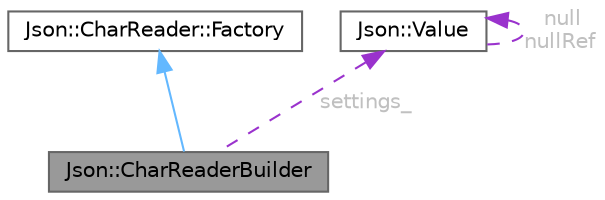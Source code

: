digraph "Json::CharReaderBuilder"
{
 // LATEX_PDF_SIZE
  bgcolor="transparent";
  edge [fontname=Helvetica,fontsize=10,labelfontname=Helvetica,labelfontsize=10];
  node [fontname=Helvetica,fontsize=10,shape=box,height=0.2,width=0.4];
  Node1 [label="Json::CharReaderBuilder",height=0.2,width=0.4,color="gray40", fillcolor="grey60", style="filled", fontcolor="black",tooltip="Build a CharReader implementation."];
  Node2 -> Node1 [dir="back",color="steelblue1",style="solid"];
  Node2 [label="Json::CharReader::Factory",height=0.2,width=0.4,color="gray40", fillcolor="white", style="filled",URL="$class_json_1_1_char_reader_1_1_factory.html",tooltip=" "];
  Node3 -> Node1 [dir="back",color="darkorchid3",style="dashed",label=" settings_",fontcolor="grey" ];
  Node3 [label="Json::Value",height=0.2,width=0.4,color="gray40", fillcolor="white", style="filled",URL="$class_json_1_1_value.html",tooltip="Represents a JSON value."];
  Node3 -> Node3 [dir="back",color="darkorchid3",style="dashed",label=" null\nnullRef",fontcolor="grey" ];
}
